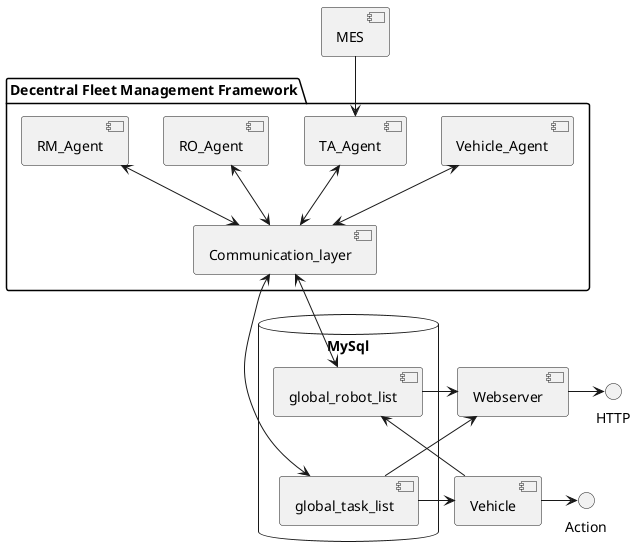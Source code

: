 @startuml connection_diagram

package "Decentral Fleet Management Framework" {

    [Communication_layer]
    [Vehicle_Agent]
    [TA_Agent]
    [RO_Agent]
    [RM_Agent]

}

database "MySql" {

    [global_robot_list]
    [global_task_list]

}

[global_robot_list] -[hidden]- [global_task_list]
[Webserver] -[hidden]- [Vehicle]

[global_task_list] -> [Vehicle]
[Vehicle] -> [global_robot_list]
[Vehicle] -> Action

[global_task_list] -> [Webserver]
[global_robot_list] -> [Webserver]
[Webserver] -> HTTP

[TA_Agent] <--> [Communication_layer]
[RO_Agent] <--> [Communication_layer]
[RM_Agent] <--> [Communication_layer]
[Vehicle_Agent] <--> [Communication_layer]

[Communication_layer] <--> [global_task_list]
[Communication_layer] <--> [global_robot_list]

[MES] --> [TA_Agent]

@enduml